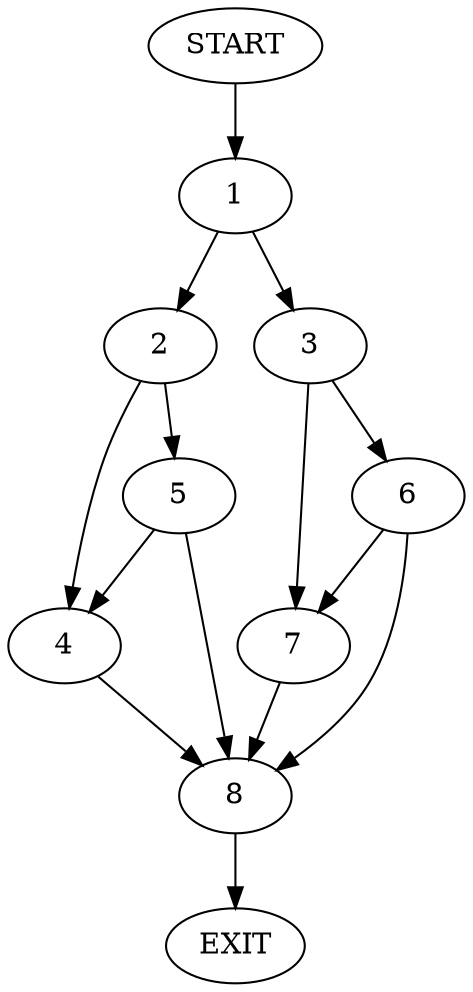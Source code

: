 digraph {
0 [label="START"]
9 [label="EXIT"]
0 -> 1
1 -> 2
1 -> 3
2 -> 4
2 -> 5
3 -> 6
3 -> 7
4 -> 8
5 -> 4
5 -> 8
8 -> 9
6 -> 7
6 -> 8
7 -> 8
}
